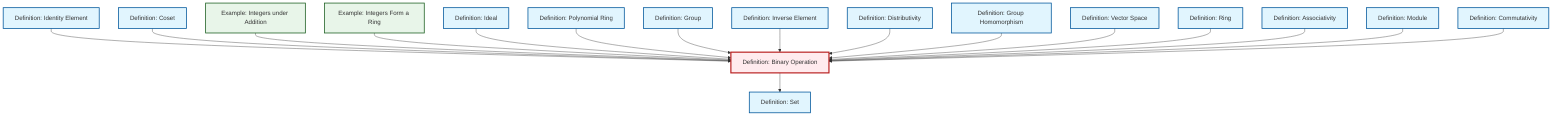 graph TD
    classDef definition fill:#e1f5fe,stroke:#01579b,stroke-width:2px
    classDef theorem fill:#f3e5f5,stroke:#4a148c,stroke-width:2px
    classDef axiom fill:#fff3e0,stroke:#e65100,stroke-width:2px
    classDef example fill:#e8f5e9,stroke:#1b5e20,stroke-width:2px
    classDef current fill:#ffebee,stroke:#b71c1c,stroke-width:3px
    def-coset["Definition: Coset"]:::definition
    def-group["Definition: Group"]:::definition
    def-module["Definition: Module"]:::definition
    def-ideal["Definition: Ideal"]:::definition
    def-polynomial-ring["Definition: Polynomial Ring"]:::definition
    def-ring["Definition: Ring"]:::definition
    def-distributivity["Definition: Distributivity"]:::definition
    ex-integers-addition["Example: Integers under Addition"]:::example
    def-commutativity["Definition: Commutativity"]:::definition
    def-identity-element["Definition: Identity Element"]:::definition
    def-binary-operation["Definition: Binary Operation"]:::definition
    def-set["Definition: Set"]:::definition
    def-vector-space["Definition: Vector Space"]:::definition
    def-inverse-element["Definition: Inverse Element"]:::definition
    def-associativity["Definition: Associativity"]:::definition
    def-homomorphism["Definition: Group Homomorphism"]:::definition
    ex-integers-ring["Example: Integers Form a Ring"]:::example
    def-binary-operation --> def-set
    def-identity-element --> def-binary-operation
    def-coset --> def-binary-operation
    ex-integers-addition --> def-binary-operation
    ex-integers-ring --> def-binary-operation
    def-ideal --> def-binary-operation
    def-polynomial-ring --> def-binary-operation
    def-group --> def-binary-operation
    def-inverse-element --> def-binary-operation
    def-distributivity --> def-binary-operation
    def-homomorphism --> def-binary-operation
    def-vector-space --> def-binary-operation
    def-ring --> def-binary-operation
    def-associativity --> def-binary-operation
    def-module --> def-binary-operation
    def-commutativity --> def-binary-operation
    class def-binary-operation current
